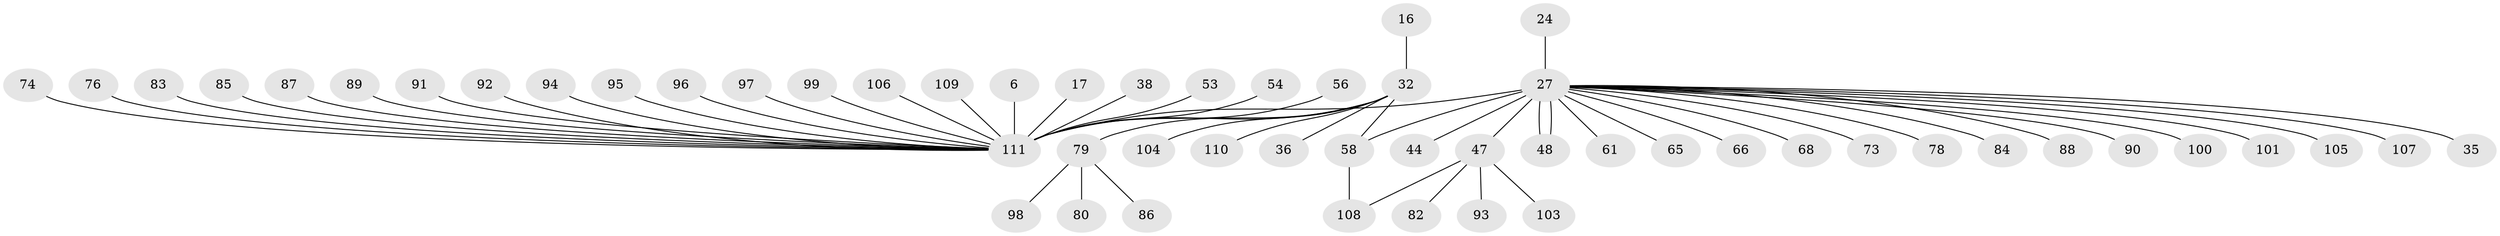 // original degree distribution, {16: 0.009009009009009009, 5: 0.036036036036036036, 13: 0.009009009009009009, 9: 0.009009009009009009, 2: 0.21621621621621623, 1: 0.5765765765765766, 11: 0.009009009009009009, 4: 0.036036036036036036, 6: 0.018018018018018018, 3: 0.05405405405405406, 14: 0.009009009009009009, 8: 0.009009009009009009, 7: 0.009009009009009009}
// Generated by graph-tools (version 1.1) at 2025/47/03/09/25 04:47:53]
// undirected, 55 vertices, 57 edges
graph export_dot {
graph [start="1"]
  node [color=gray90,style=filled];
  6;
  16;
  17 [super="+5"];
  24;
  27 [super="+11"];
  32 [super="+21+26+7"];
  35;
  36;
  38 [super="+13"];
  44;
  47 [super="+34"];
  48;
  53;
  54;
  56;
  58 [super="+19"];
  61;
  65;
  66 [super="+42"];
  68 [super="+57"];
  73;
  74;
  76;
  78;
  79 [super="+77+51+55+62+69"];
  80;
  82;
  83;
  84 [super="+49"];
  85;
  86;
  87;
  88;
  89 [super="+64"];
  90;
  91 [super="+8"];
  92;
  93;
  94 [super="+72"];
  95;
  96;
  97;
  98;
  99;
  100;
  101;
  103 [super="+102"];
  104 [super="+43"];
  105;
  106;
  107;
  108 [super="+50"];
  109;
  110;
  111 [super="+81+71+70"];
  6 -- 111;
  16 -- 32;
  17 -- 111;
  24 -- 27;
  27 -- 44;
  27 -- 47 [weight=3];
  27 -- 48;
  27 -- 48;
  27 -- 61;
  27 -- 65;
  27 -- 78;
  27 -- 73;
  27 -- 88;
  27 -- 90;
  27 -- 35;
  27 -- 100;
  27 -- 101;
  27 -- 105;
  27 -- 107;
  27 -- 66;
  27 -- 84;
  27 -- 68;
  27 -- 111 [weight=7];
  27 -- 58 [weight=2];
  32 -- 111 [weight=4];
  32 -- 110;
  32 -- 36;
  32 -- 104;
  32 -- 58;
  32 -- 79 [weight=2];
  38 -- 111;
  47 -- 82;
  47 -- 93;
  47 -- 108;
  47 -- 103;
  53 -- 111;
  54 -- 111;
  56 -- 111;
  58 -- 108;
  74 -- 111;
  76 -- 111;
  79 -- 98;
  79 -- 80;
  79 -- 86;
  83 -- 111;
  85 -- 111;
  87 -- 111;
  89 -- 111;
  91 -- 111;
  92 -- 111;
  94 -- 111;
  95 -- 111;
  96 -- 111;
  97 -- 111;
  99 -- 111;
  106 -- 111;
  109 -- 111;
}
